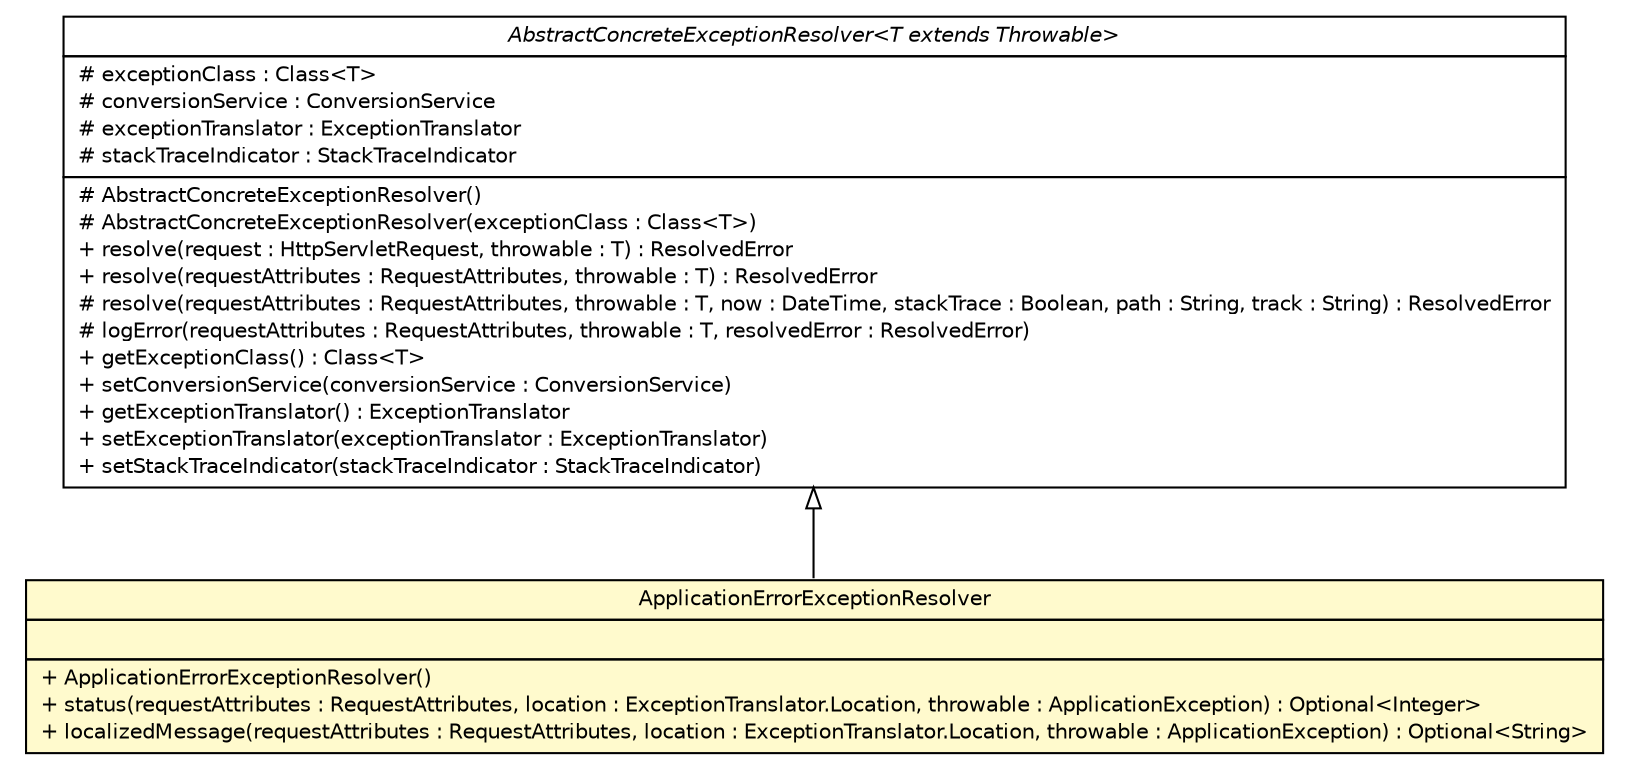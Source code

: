 #!/usr/local/bin/dot
#
# Class diagram 
# Generated by UMLGraph version R5_6-24-gf6e263 (http://www.umlgraph.org/)
#

digraph G {
	edge [fontname="Helvetica",fontsize=10,labelfontname="Helvetica",labelfontsize=10];
	node [fontname="Helvetica",fontsize=10,shape=plaintext];
	nodesep=0.25;
	ranksep=0.5;
	// cn.home1.oss.lib.errorhandle.internal.resolver.ApplicationErrorExceptionResolver
	c318 [label=<<table title="cn.home1.oss.lib.errorhandle.internal.resolver.ApplicationErrorExceptionResolver" border="0" cellborder="1" cellspacing="0" cellpadding="2" port="p" bgcolor="lemonChiffon" href="./ApplicationErrorExceptionResolver.html">
		<tr><td><table border="0" cellspacing="0" cellpadding="1">
<tr><td align="center" balign="center"> ApplicationErrorExceptionResolver </td></tr>
		</table></td></tr>
		<tr><td><table border="0" cellspacing="0" cellpadding="1">
<tr><td align="left" balign="left">  </td></tr>
		</table></td></tr>
		<tr><td><table border="0" cellspacing="0" cellpadding="1">
<tr><td align="left" balign="left"> + ApplicationErrorExceptionResolver() </td></tr>
<tr><td align="left" balign="left"> + status(requestAttributes : RequestAttributes, location : ExceptionTranslator.Location, throwable : ApplicationException) : Optional&lt;Integer&gt; </td></tr>
<tr><td align="left" balign="left"> + localizedMessage(requestAttributes : RequestAttributes, location : ExceptionTranslator.Location, throwable : ApplicationException) : Optional&lt;String&gt; </td></tr>
		</table></td></tr>
		</table>>, URL="./ApplicationErrorExceptionResolver.html", fontname="Helvetica", fontcolor="black", fontsize=10.0];
	// cn.home1.oss.lib.errorhandle.api.AbstractConcreteExceptionResolver<T extends java.lang.Throwable>
	c331 [label=<<table title="cn.home1.oss.lib.errorhandle.api.AbstractConcreteExceptionResolver" border="0" cellborder="1" cellspacing="0" cellpadding="2" port="p" href="../../api/AbstractConcreteExceptionResolver.html">
		<tr><td><table border="0" cellspacing="0" cellpadding="1">
<tr><td align="center" balign="center"><font face="Helvetica-Oblique"> AbstractConcreteExceptionResolver&lt;T extends Throwable&gt; </font></td></tr>
		</table></td></tr>
		<tr><td><table border="0" cellspacing="0" cellpadding="1">
<tr><td align="left" balign="left"> # exceptionClass : Class&lt;T&gt; </td></tr>
<tr><td align="left" balign="left"> # conversionService : ConversionService </td></tr>
<tr><td align="left" balign="left"> # exceptionTranslator : ExceptionTranslator </td></tr>
<tr><td align="left" balign="left"> # stackTraceIndicator : StackTraceIndicator </td></tr>
		</table></td></tr>
		<tr><td><table border="0" cellspacing="0" cellpadding="1">
<tr><td align="left" balign="left"> # AbstractConcreteExceptionResolver() </td></tr>
<tr><td align="left" balign="left"> # AbstractConcreteExceptionResolver(exceptionClass : Class&lt;T&gt;) </td></tr>
<tr><td align="left" balign="left"> + resolve(request : HttpServletRequest, throwable : T) : ResolvedError </td></tr>
<tr><td align="left" balign="left"> + resolve(requestAttributes : RequestAttributes, throwable : T) : ResolvedError </td></tr>
<tr><td align="left" balign="left"> # resolve(requestAttributes : RequestAttributes, throwable : T, now : DateTime, stackTrace : Boolean, path : String, track : String) : ResolvedError </td></tr>
<tr><td align="left" balign="left"> # logError(requestAttributes : RequestAttributes, throwable : T, resolvedError : ResolvedError) </td></tr>
<tr><td align="left" balign="left"> + getExceptionClass() : Class&lt;T&gt; </td></tr>
<tr><td align="left" balign="left"> + setConversionService(conversionService : ConversionService) </td></tr>
<tr><td align="left" balign="left"> + getExceptionTranslator() : ExceptionTranslator </td></tr>
<tr><td align="left" balign="left"> + setExceptionTranslator(exceptionTranslator : ExceptionTranslator) </td></tr>
<tr><td align="left" balign="left"> + setStackTraceIndicator(stackTraceIndicator : StackTraceIndicator) </td></tr>
		</table></td></tr>
		</table>>, URL="../../api/AbstractConcreteExceptionResolver.html", fontname="Helvetica", fontcolor="black", fontsize=10.0];
	//cn.home1.oss.lib.errorhandle.internal.resolver.ApplicationErrorExceptionResolver extends cn.home1.oss.lib.errorhandle.api.AbstractConcreteExceptionResolver<cn.home1.oss.lib.errorhandle.api.ApplicationException>
	c331:p -> c318:p [dir=back,arrowtail=empty];
}

